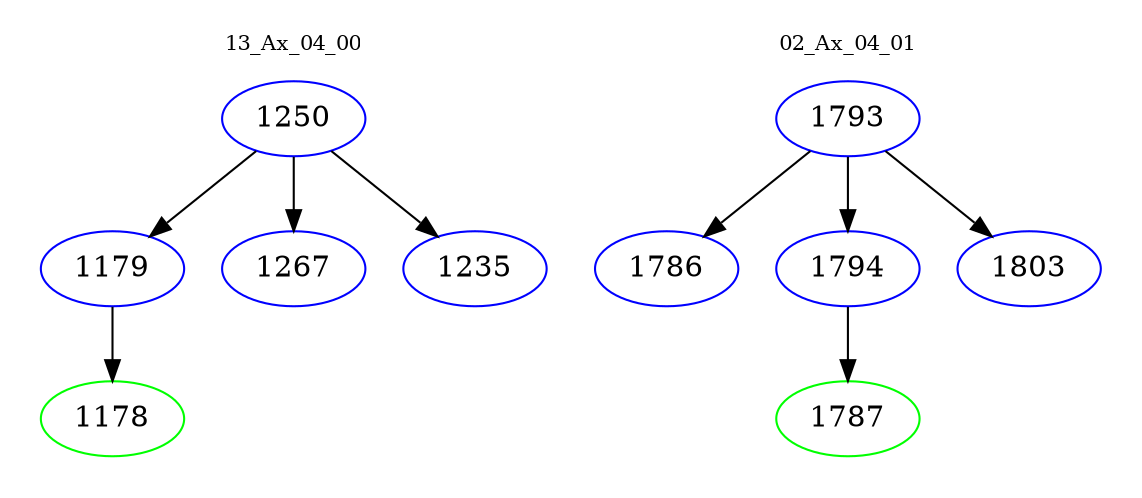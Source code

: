 digraph{
subgraph cluster_0 {
color = white
label = "13_Ax_04_00";
fontsize=10;
T0_1250 [label="1250", color="blue"]
T0_1250 -> T0_1179 [color="black"]
T0_1179 [label="1179", color="blue"]
T0_1179 -> T0_1178 [color="black"]
T0_1178 [label="1178", color="green"]
T0_1250 -> T0_1267 [color="black"]
T0_1267 [label="1267", color="blue"]
T0_1250 -> T0_1235 [color="black"]
T0_1235 [label="1235", color="blue"]
}
subgraph cluster_1 {
color = white
label = "02_Ax_04_01";
fontsize=10;
T1_1793 [label="1793", color="blue"]
T1_1793 -> T1_1786 [color="black"]
T1_1786 [label="1786", color="blue"]
T1_1793 -> T1_1794 [color="black"]
T1_1794 [label="1794", color="blue"]
T1_1794 -> T1_1787 [color="black"]
T1_1787 [label="1787", color="green"]
T1_1793 -> T1_1803 [color="black"]
T1_1803 [label="1803", color="blue"]
}
}
